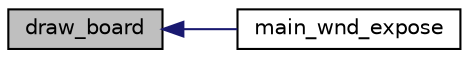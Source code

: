 digraph "draw_board"
{
  edge [fontname="Helvetica",fontsize="10",labelfontname="Helvetica",labelfontsize="10"];
  node [fontname="Helvetica",fontsize="10",shape=record];
  rankdir="LR";
  Node1 [label="draw_board",height=0.2,width=0.4,color="black", fillcolor="grey75", style="filled", fontcolor="black"];
  Node1 -> Node2 [dir="back",color="midnightblue",fontsize="10",style="solid",fontname="Helvetica"];
  Node2 [label="main_wnd_expose",height=0.2,width=0.4,color="black", fillcolor="white", style="filled",URL="$atilo_8h.html#a609e4ea600f1c9513dc4b04da6a87ff3",tooltip="TBD. "];
}
